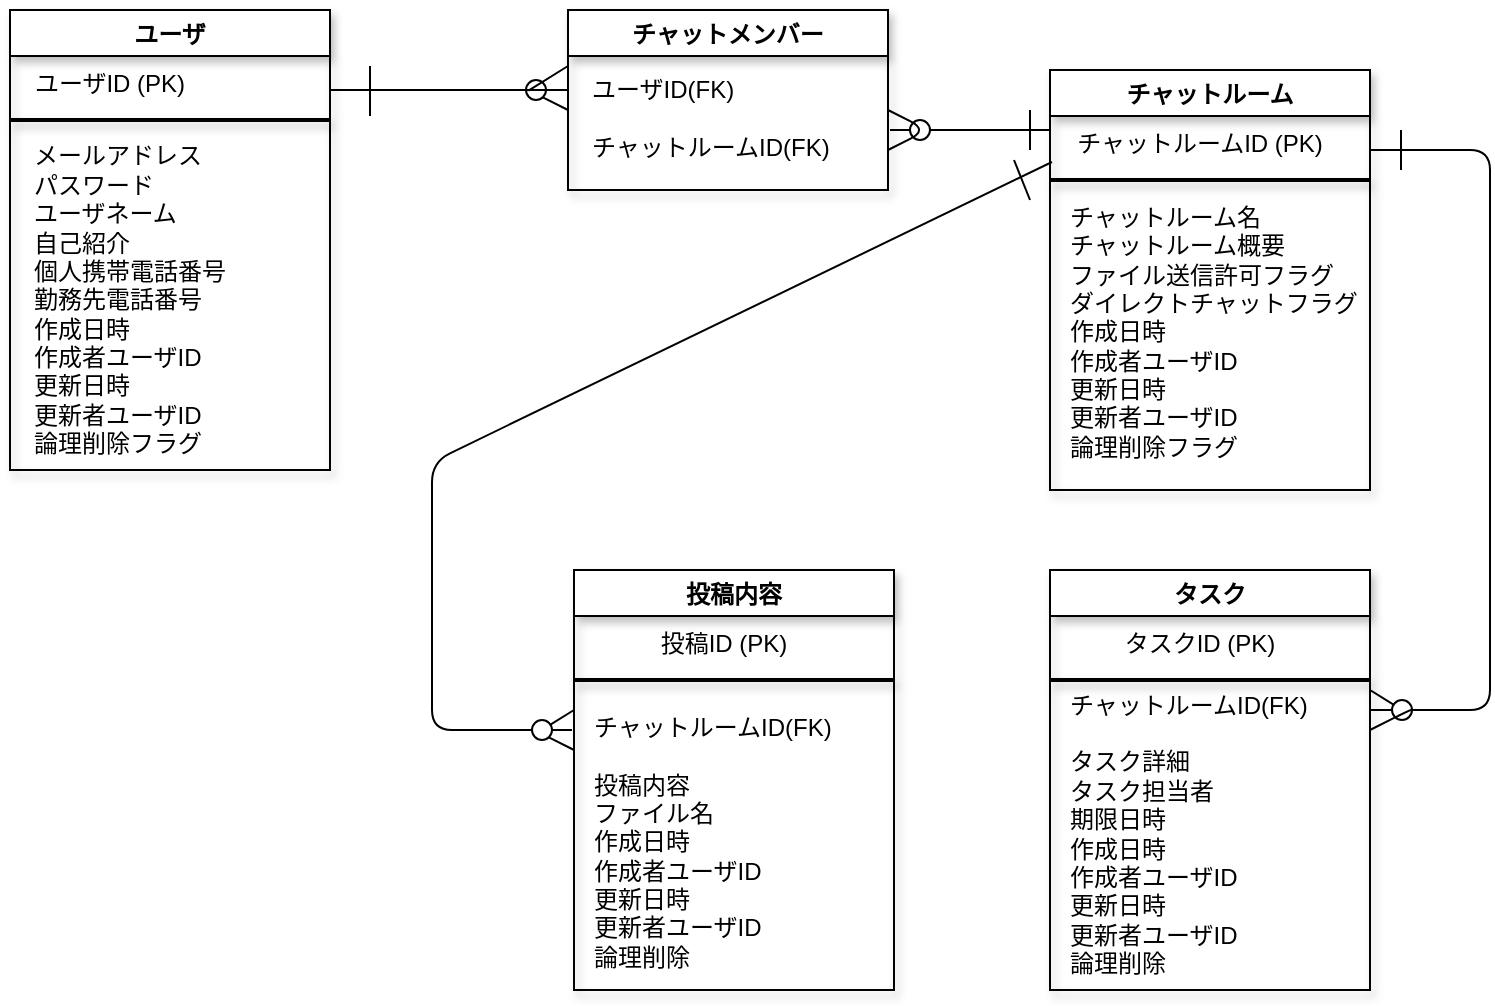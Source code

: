 <mxfile version="13.1.3">
    <diagram id="6hGFLwfOUW9BJ-s0fimq" name="ER図">
        <mxGraphModel dx="898" dy="440" grid="1" gridSize="10" guides="1" tooltips="1" connect="1" arrows="1" fold="1" page="1" pageScale="1" pageWidth="827" pageHeight="1169" math="0" shadow="0">
            <root>
                <mxCell id="0"/>
                <mxCell id="1" parent="0"/>
                <mxCell id="7" value="ユーザ" style="swimlane;shadow=1;" parent="1" vertex="1">
                    <mxGeometry x="40" y="40" width="160" height="230" as="geometry">
                        <mxRectangle x="40" y="40" width="70" height="23" as="alternateBounds"/>
                    </mxGeometry>
                </mxCell>
                <mxCell id="22" value="ユーザID (PK)" style="text;html=1;strokeColor=none;fillColor=none;align=center;verticalAlign=middle;whiteSpace=wrap;rounded=0;shadow=1;" parent="7" vertex="1">
                    <mxGeometry x="10" y="27" width="80" height="20" as="geometry"/>
                </mxCell>
                <mxCell id="31" value="メールアドレス&lt;br&gt;パスワード&lt;br&gt;ユーザネーム&lt;br&gt;自己紹介&lt;br&gt;個人携帯電話番号&lt;br&gt;勤務先電話番号&lt;br&gt;作成日時&lt;br&gt;作成者ユーザID&lt;br&gt;更新日時&lt;br&gt;更新者ユーザID&lt;br&gt;論理削除フラグ" style="text;html=1;strokeColor=none;fillColor=none;align=left;verticalAlign=middle;whiteSpace=wrap;rounded=0;" parent="7" vertex="1">
                    <mxGeometry x="10" y="70" width="140" height="150" as="geometry"/>
                </mxCell>
                <mxCell id="19" value="" style="line;strokeWidth=2;html=1;shadow=1;" parent="1" vertex="1">
                    <mxGeometry x="40" y="90" width="160" height="10" as="geometry"/>
                </mxCell>
                <mxCell id="36" value="チャットルーム" style="swimlane;shadow=1;" parent="1" vertex="1">
                    <mxGeometry x="560" y="70" width="160" height="210" as="geometry">
                        <mxRectangle x="40" y="40" width="70" height="23" as="alternateBounds"/>
                    </mxGeometry>
                </mxCell>
                <mxCell id="37" value="チャットルームID (PK)" style="text;html=1;strokeColor=none;fillColor=none;align=center;verticalAlign=middle;whiteSpace=wrap;rounded=0;shadow=1;" parent="36" vertex="1">
                    <mxGeometry y="27" width="150" height="20" as="geometry"/>
                </mxCell>
                <mxCell id="38" value="チャットルーム名&lt;br&gt;チャットルーム概要&lt;br&gt;ファイル送信許可フラグ&lt;br&gt;ダイレクトチャットフラグ&lt;br&gt;作成日時&lt;br&gt;作成者ユーザID&lt;br&gt;更新日時&lt;br&gt;更新者ユーザID&lt;br&gt;論理削除フラグ" style="text;html=1;strokeColor=none;fillColor=none;align=left;verticalAlign=middle;whiteSpace=wrap;rounded=0;" parent="36" vertex="1">
                    <mxGeometry x="8" y="56" width="160" height="150" as="geometry"/>
                </mxCell>
                <mxCell id="39" value="" style="line;strokeWidth=2;html=1;shadow=1;" parent="1" vertex="1">
                    <mxGeometry x="560" y="120" width="160" height="10" as="geometry"/>
                </mxCell>
                <mxCell id="40" value="チャットメンバー" style="swimlane;shadow=1;" parent="1" vertex="1">
                    <mxGeometry x="319" y="40" width="160" height="90" as="geometry">
                        <mxRectangle x="40" y="40" width="70" height="23" as="alternateBounds"/>
                    </mxGeometry>
                </mxCell>
                <mxCell id="48" value="ユーザID(FK)&lt;br&gt;&lt;br&gt;チャットルームID(FK)" style="text;html=1;strokeColor=none;fillColor=none;align=left;verticalAlign=middle;whiteSpace=wrap;rounded=0;" parent="40" vertex="1">
                    <mxGeometry x="10" y="29" width="150" height="50" as="geometry"/>
                </mxCell>
                <mxCell id="76" value="" style="endArrow=none;html=1;" edge="1" parent="1" source="77">
                    <mxGeometry width="50" height="50" relative="1" as="geometry">
                        <mxPoint x="319" y="70" as="sourcePoint"/>
                        <mxPoint x="319" y="90" as="targetPoint"/>
                        <Array as="points">
                            <mxPoint x="299" y="80"/>
                        </Array>
                    </mxGeometry>
                </mxCell>
                <mxCell id="77" value="" style="ellipse;whiteSpace=wrap;html=1;aspect=fixed;fillColor=#FFFFFF;" vertex="1" parent="1">
                    <mxGeometry x="298" y="75" width="10" height="10" as="geometry"/>
                </mxCell>
                <mxCell id="78" value="" style="endArrow=none;html=1;" edge="1" parent="1">
                    <mxGeometry width="50" height="50" relative="1" as="geometry">
                        <mxPoint x="319" y="68" as="sourcePoint"/>
                        <mxPoint x="299.24" y="80.35" as="targetPoint"/>
                        <Array as="points"/>
                    </mxGeometry>
                </mxCell>
                <mxCell id="82" value="" style="endArrow=none;html=1;" edge="1" parent="1">
                    <mxGeometry width="50" height="50" relative="1" as="geometry">
                        <mxPoint x="200" y="80" as="sourcePoint"/>
                        <mxPoint x="319" y="80" as="targetPoint"/>
                    </mxGeometry>
                </mxCell>
                <mxCell id="83" value="" style="endArrow=none;html=1;" edge="1" parent="1" source="86">
                    <mxGeometry width="50" height="50" relative="1" as="geometry">
                        <mxPoint x="480" y="100" as="sourcePoint"/>
                        <mxPoint x="560" y="100" as="targetPoint"/>
                    </mxGeometry>
                </mxCell>
                <mxCell id="88" value="投稿内容" style="swimlane;shadow=1;" vertex="1" parent="1">
                    <mxGeometry x="322" y="320" width="160" height="210" as="geometry">
                        <mxRectangle x="40" y="40" width="70" height="23" as="alternateBounds"/>
                    </mxGeometry>
                </mxCell>
                <mxCell id="89" value="投稿ID (PK)" style="text;html=1;strokeColor=none;fillColor=none;align=center;verticalAlign=middle;whiteSpace=wrap;rounded=0;shadow=1;" vertex="1" parent="88">
                    <mxGeometry y="27" width="150" height="20" as="geometry"/>
                </mxCell>
                <mxCell id="90" value="チャットルームID(FK)&lt;br&gt;&lt;br&gt;投稿内容&lt;br&gt;ファイル名&lt;br&gt;作成日時&lt;br&gt;作成者ユーザID&lt;br&gt;更新日時&lt;br&gt;更新者ユーザID&lt;br&gt;論理削除" style="text;html=1;strokeColor=none;fillColor=none;align=left;verticalAlign=middle;whiteSpace=wrap;rounded=0;" vertex="1" parent="88">
                    <mxGeometry x="8" y="61" width="160" height="150" as="geometry"/>
                </mxCell>
                <mxCell id="91" value="" style="line;strokeWidth=2;html=1;shadow=1;" vertex="1" parent="1">
                    <mxGeometry x="322" y="370" width="160" height="10" as="geometry"/>
                </mxCell>
                <mxCell id="92" value="タスク" style="swimlane;shadow=1;" vertex="1" parent="1">
                    <mxGeometry x="560" y="320" width="160" height="210" as="geometry">
                        <mxRectangle x="40" y="40" width="70" height="23" as="alternateBounds"/>
                    </mxGeometry>
                </mxCell>
                <mxCell id="93" value="タスクID (PK)" style="text;html=1;strokeColor=none;fillColor=none;align=center;verticalAlign=middle;whiteSpace=wrap;rounded=0;shadow=1;" vertex="1" parent="92">
                    <mxGeometry y="27" width="150" height="20" as="geometry"/>
                </mxCell>
                <mxCell id="94" value="チャットルームID(FK)&lt;br&gt;&lt;br&gt;タスク詳細&lt;br&gt;タスク担当者&lt;br&gt;期限日時&lt;br&gt;作成日時&lt;br&gt;作成者ユーザID&lt;br&gt;更新日時&lt;br&gt;更新者ユーザID&lt;br&gt;論理削除" style="text;html=1;strokeColor=none;fillColor=none;align=left;verticalAlign=middle;whiteSpace=wrap;rounded=0;" vertex="1" parent="92">
                    <mxGeometry x="8" y="57" width="160" height="150" as="geometry"/>
                </mxCell>
                <mxCell id="95" value="" style="line;strokeWidth=2;html=1;shadow=1;" vertex="1" parent="1">
                    <mxGeometry x="560" y="370" width="160" height="10" as="geometry"/>
                </mxCell>
                <mxCell id="100" value="" style="endArrow=none;html=1;" edge="1" parent="1">
                    <mxGeometry width="50" height="50" relative="1" as="geometry">
                        <mxPoint x="220" y="93" as="sourcePoint"/>
                        <mxPoint x="220" y="68" as="targetPoint"/>
                        <Array as="points">
                            <mxPoint x="220" y="73"/>
                        </Array>
                    </mxGeometry>
                </mxCell>
                <mxCell id="105" value="" style="endArrow=none;html=1;" edge="1" parent="1">
                    <mxGeometry width="50" height="50" relative="1" as="geometry">
                        <mxPoint x="321" y="400" as="sourcePoint"/>
                        <mxPoint x="561" y="116" as="targetPoint"/>
                        <Array as="points">
                            <mxPoint x="251" y="400"/>
                            <mxPoint x="251" y="266"/>
                        </Array>
                    </mxGeometry>
                </mxCell>
                <mxCell id="86" value="" style="ellipse;whiteSpace=wrap;html=1;aspect=fixed;fillColor=#FFFFFF;" vertex="1" parent="1">
                    <mxGeometry x="490" y="95" width="10" height="10" as="geometry"/>
                </mxCell>
                <mxCell id="114" value="" style="endArrow=none;html=1;" edge="1" parent="1" target="86">
                    <mxGeometry width="50" height="50" relative="1" as="geometry">
                        <mxPoint x="480" y="100" as="sourcePoint"/>
                        <mxPoint x="560" y="100" as="targetPoint"/>
                    </mxGeometry>
                </mxCell>
                <mxCell id="115" value="" style="endArrow=none;html=1;" edge="1" parent="1" source="116">
                    <mxGeometry width="50" height="50" relative="1" as="geometry">
                        <mxPoint x="322" y="390" as="sourcePoint"/>
                        <mxPoint x="322" y="410" as="targetPoint"/>
                        <Array as="points">
                            <mxPoint x="302" y="400"/>
                        </Array>
                    </mxGeometry>
                </mxCell>
                <mxCell id="116" value="" style="ellipse;whiteSpace=wrap;html=1;aspect=fixed;fillColor=#FFFFFF;" vertex="1" parent="1">
                    <mxGeometry x="301" y="395" width="10" height="10" as="geometry"/>
                </mxCell>
                <mxCell id="119" value="" style="endArrow=none;html=1;" edge="1" parent="1" target="116">
                    <mxGeometry width="50" height="50" relative="1" as="geometry">
                        <mxPoint x="322" y="390" as="sourcePoint"/>
                        <mxPoint x="322" y="410" as="targetPoint"/>
                        <Array as="points"/>
                    </mxGeometry>
                </mxCell>
                <mxCell id="120" value="" style="endArrow=none;html=1;" edge="1" parent="1">
                    <mxGeometry width="50" height="50" relative="1" as="geometry">
                        <mxPoint x="550" y="110" as="sourcePoint"/>
                        <mxPoint x="550" y="90" as="targetPoint"/>
                    </mxGeometry>
                </mxCell>
                <mxCell id="121" value="" style="endArrow=none;html=1;" edge="1" parent="1">
                    <mxGeometry width="50" height="50" relative="1" as="geometry">
                        <mxPoint x="479" y="90" as="sourcePoint"/>
                        <mxPoint x="479" y="110" as="targetPoint"/>
                        <Array as="points">
                            <mxPoint x="499" y="100"/>
                        </Array>
                    </mxGeometry>
                </mxCell>
                <mxCell id="123" value="" style="endArrow=none;html=1;" edge="1" parent="1">
                    <mxGeometry width="50" height="50" relative="1" as="geometry">
                        <mxPoint x="550" y="135" as="sourcePoint"/>
                        <mxPoint x="542" y="115" as="targetPoint"/>
                    </mxGeometry>
                </mxCell>
                <mxCell id="124" value="" style="endArrow=none;html=1;" edge="1" parent="1">
                    <mxGeometry width="50" height="50" relative="1" as="geometry">
                        <mxPoint x="720" y="110" as="sourcePoint"/>
                        <mxPoint x="720" y="390" as="targetPoint"/>
                        <Array as="points">
                            <mxPoint x="780" y="110"/>
                            <mxPoint x="780" y="390"/>
                        </Array>
                    </mxGeometry>
                </mxCell>
                <mxCell id="125" value="" style="endArrow=none;html=1;" edge="1" parent="1" source="126">
                    <mxGeometry width="50" height="50" relative="1" as="geometry">
                        <mxPoint x="720" y="400" as="sourcePoint"/>
                        <mxPoint x="720" y="380" as="targetPoint"/>
                        <Array as="points"/>
                    </mxGeometry>
                </mxCell>
                <mxCell id="126" value="" style="ellipse;whiteSpace=wrap;html=1;aspect=fixed;fillColor=#FFFFFF;" vertex="1" parent="1">
                    <mxGeometry x="731" y="385" width="10" height="10" as="geometry"/>
                </mxCell>
                <mxCell id="127" value="" style="endArrow=none;html=1;" edge="1" parent="1" target="126">
                    <mxGeometry width="50" height="50" relative="1" as="geometry">
                        <mxPoint x="720" y="400" as="sourcePoint"/>
                        <mxPoint x="720" y="380" as="targetPoint"/>
                        <Array as="points">
                            <mxPoint x="740" y="390"/>
                        </Array>
                    </mxGeometry>
                </mxCell>
                <mxCell id="129" value="" style="endArrow=none;html=1;" edge="1" parent="1">
                    <mxGeometry width="50" height="50" relative="1" as="geometry">
                        <mxPoint x="735.5" y="120" as="sourcePoint"/>
                        <mxPoint x="735.5" y="100" as="targetPoint"/>
                    </mxGeometry>
                </mxCell>
            </root>
        </mxGraphModel>
    </diagram>
</mxfile>